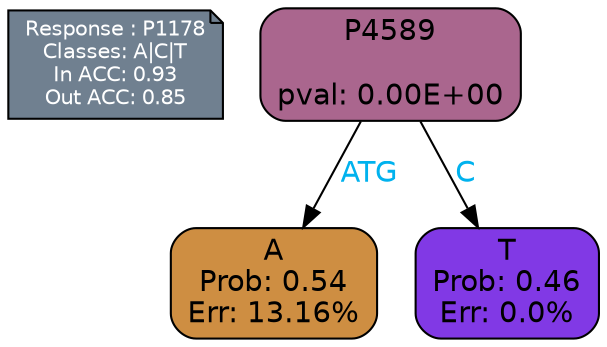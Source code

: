 digraph Tree {
node [shape=box, style="filled, rounded", color="black", fontname=helvetica] ;
graph [ranksep=equally, splines=polylines, bgcolor=transparent, dpi=600] ;
edge [fontname=helvetica] ;
LEGEND [label="Response : P1178
Classes: A|C|T
In ACC: 0.93
Out ACC: 0.85
",shape=note,align=left,style=filled,fillcolor="slategray",fontcolor="white",fontsize=10];1 [label="P4589

pval: 0.00E+00", fillcolor="#aa668e"] ;
2 [label="A
Prob: 0.54
Err: 13.16%", fillcolor="#ce8e42"] ;
3 [label="T
Prob: 0.46
Err: 0.0%", fillcolor="#8139e5"] ;
1 -> 2 [label="ATG",fontcolor=deepskyblue2] ;
1 -> 3 [label="C",fontcolor=deepskyblue2] ;
{rank = same; 2;3;}{rank = same; LEGEND;1;}}